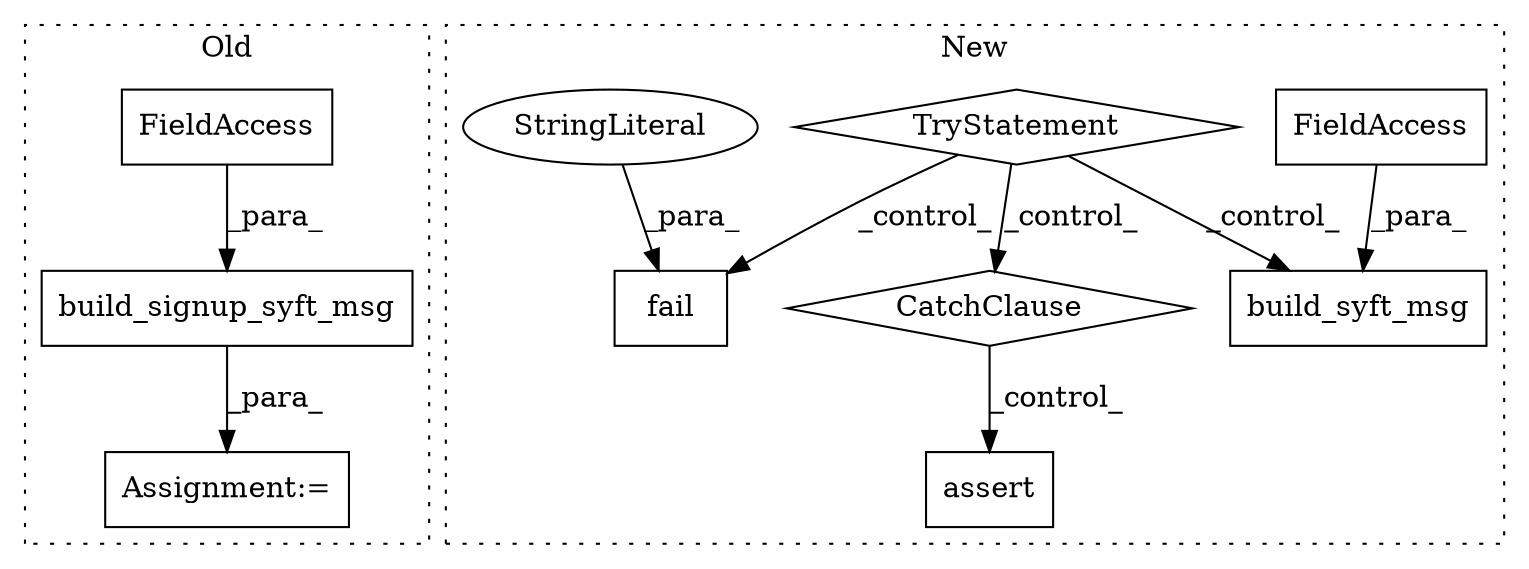 digraph G {
subgraph cluster0 {
1 [label="build_signup_syft_msg" a="32" s="7447,7507" l="22,1" shape="box"];
4 [label="FieldAccess" a="22" s="7496" l="11" shape="box"];
9 [label="Assignment:=" a="7" s="7446" l="1" shape="box"];
label = "Old";
style="dotted";
}
subgraph cluster1 {
2 [label="CatchClause" a="12" s="8894,8916" l="11,2" shape="diamond"];
3 [label="assert" a="6" s="8926" l="7" shape="box"];
5 [label="TryStatement" a="54" s="8747" l="4" shape="diamond"];
6 [label="fail" a="32" s="8846,8884" l="5,1" shape="box"];
7 [label="build_syft_msg" a="32" s="8759,8830" l="15,1" shape="box"];
8 [label="FieldAccess" a="22" s="8819" l="11" shape="box"];
10 [label="StringLiteral" a="45" s="8851" l="33" shape="ellipse"];
label = "New";
style="dotted";
}
1 -> 9 [label="_para_"];
2 -> 3 [label="_control_"];
4 -> 1 [label="_para_"];
5 -> 6 [label="_control_"];
5 -> 2 [label="_control_"];
5 -> 7 [label="_control_"];
8 -> 7 [label="_para_"];
10 -> 6 [label="_para_"];
}
